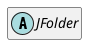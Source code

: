 @startuml
set namespaceSeparator \\
hide members
hide << alias >> circle

abstract class JFolder
@enduml

